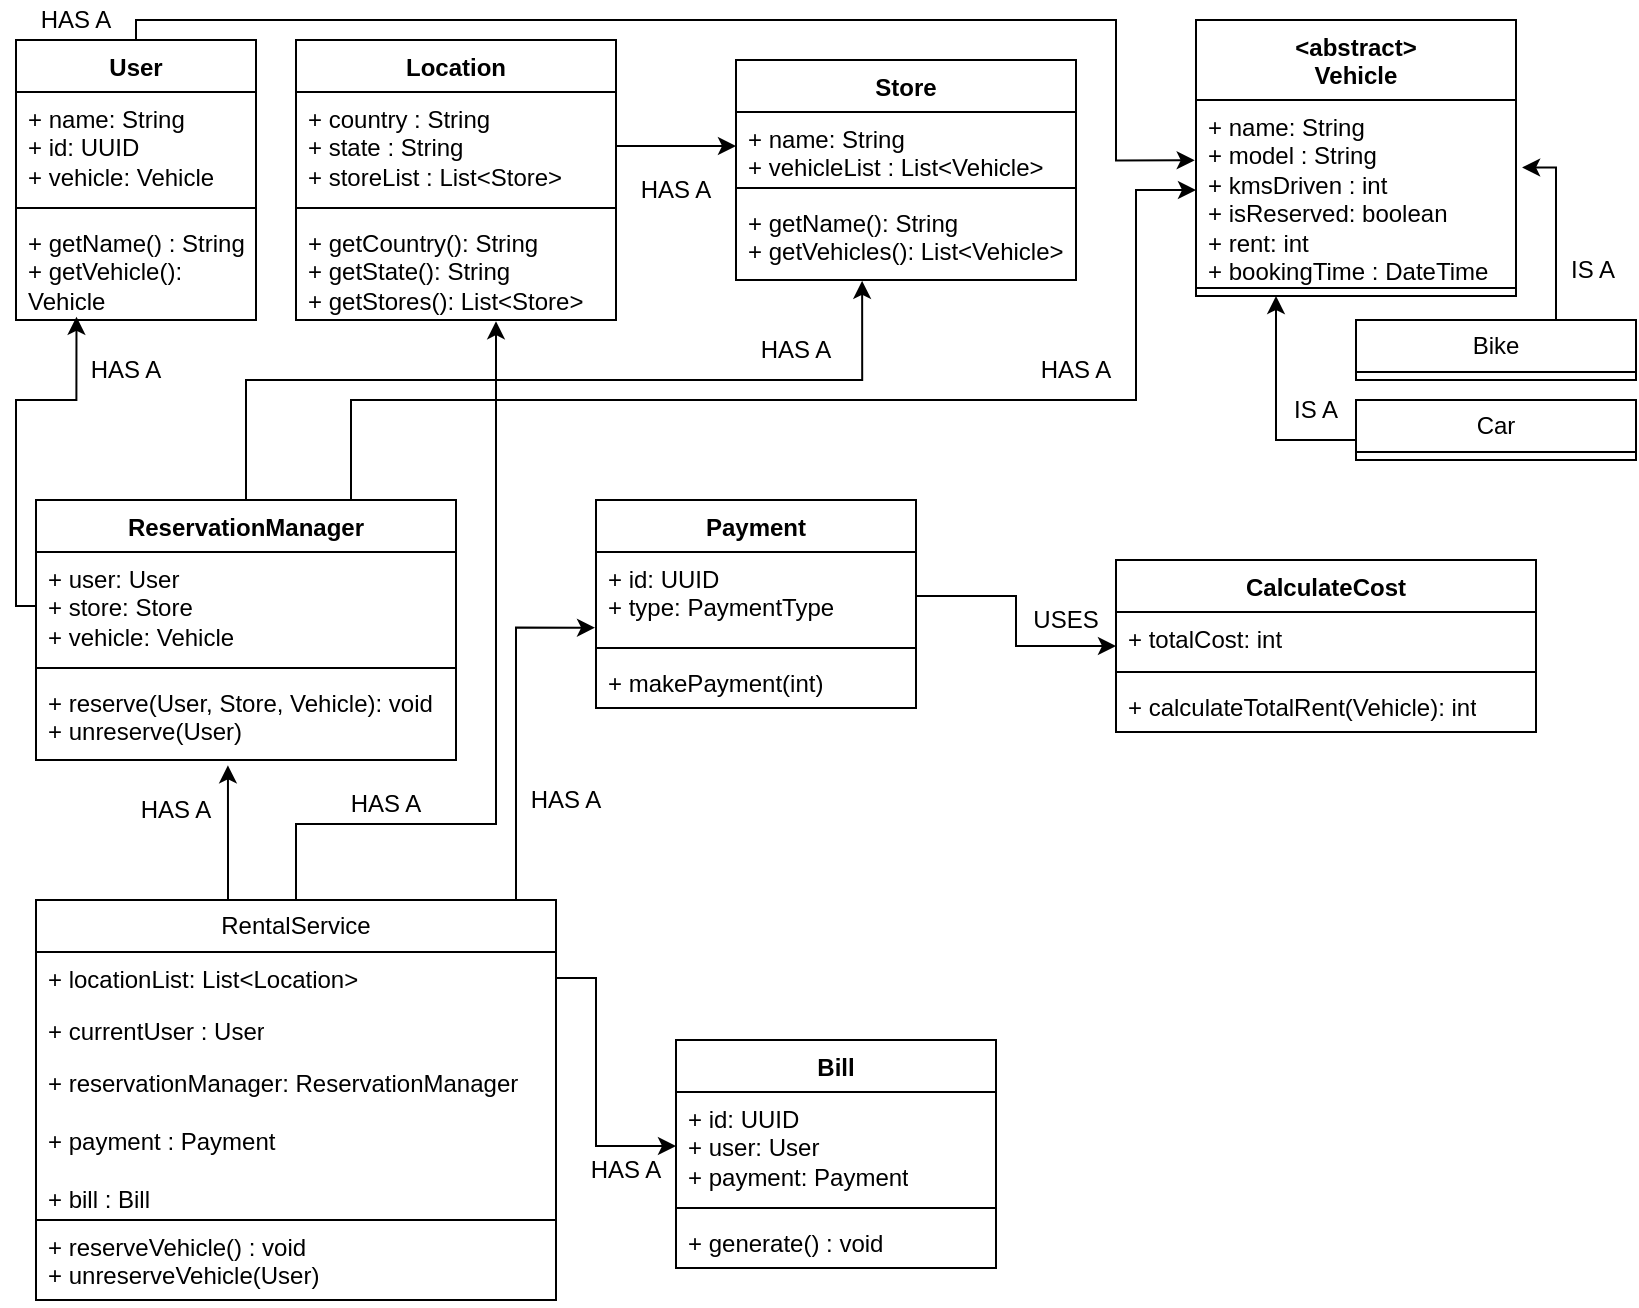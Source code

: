 <mxfile version="22.1.22" type="embed">
  <diagram id="23iRSUPoRavnBvh4doch" name="Page-1">
    <mxGraphModel dx="1040" dy="489" grid="1" gridSize="10" guides="1" tooltips="1" connect="1" arrows="1" fold="1" page="1" pageScale="1" pageWidth="827" pageHeight="1169" math="0" shadow="0">
      <root>
        <mxCell id="0" />
        <mxCell id="1" parent="0" />
        <mxCell id="9" value="&amp;lt;abstract&amp;gt;&lt;br&gt;Vehicle" style="swimlane;fontStyle=1;align=center;verticalAlign=top;childLayout=stackLayout;horizontal=1;startSize=40;horizontalStack=0;resizeParent=1;resizeParentMax=0;resizeLast=0;collapsible=1;marginBottom=0;whiteSpace=wrap;html=1;" vertex="1" parent="1">
          <mxGeometry x="600" y="10" width="160" height="138" as="geometry" />
        </mxCell>
        <mxCell id="10" value="+ name: String&lt;br style=&quot;border-color: var(--border-color);&quot;&gt;+ model : String&lt;br style=&quot;border-color: var(--border-color);&quot;&gt;+ kmsDriven : int&lt;br&gt;+ isReserved: boolean&lt;br&gt;+ rent: int&lt;br&gt;+ bookingTime : DateTime" style="text;strokeColor=none;fillColor=none;align=left;verticalAlign=top;spacingLeft=4;spacingRight=4;overflow=hidden;rotatable=0;points=[[0,0.5],[1,0.5]];portConstraint=eastwest;whiteSpace=wrap;html=1;" vertex="1" parent="9">
          <mxGeometry y="40" width="160" height="90" as="geometry" />
        </mxCell>
        <mxCell id="11" value="" style="line;strokeWidth=1;fillColor=none;align=left;verticalAlign=middle;spacingTop=-1;spacingLeft=3;spacingRight=3;rotatable=0;labelPosition=right;points=[];portConstraint=eastwest;strokeColor=inherit;" vertex="1" parent="9">
          <mxGeometry y="130" width="160" height="8" as="geometry" />
        </mxCell>
        <mxCell id="17" style="edgeStyle=orthogonalEdgeStyle;rounded=0;orthogonalLoop=1;jettySize=auto;html=1;entryX=0.25;entryY=1;entryDx=0;entryDy=0;" edge="1" parent="1" source="13" target="9">
          <mxGeometry relative="1" as="geometry">
            <mxPoint x="656.16" y="160.33" as="targetPoint" />
            <Array as="points">
              <mxPoint x="640" y="220" />
            </Array>
          </mxGeometry>
        </mxCell>
        <mxCell id="13" value="Car" style="swimlane;fontStyle=0;childLayout=stackLayout;horizontal=1;startSize=26;fillColor=none;horizontalStack=0;resizeParent=1;resizeParentMax=0;resizeLast=0;collapsible=1;marginBottom=0;whiteSpace=wrap;html=1;" vertex="1" parent="1">
          <mxGeometry x="680" y="200" width="140" height="30" as="geometry" />
        </mxCell>
        <mxCell id="22" value="Bike" style="swimlane;fontStyle=0;childLayout=stackLayout;horizontal=1;startSize=26;fillColor=none;horizontalStack=0;resizeParent=1;resizeParentMax=0;resizeLast=0;collapsible=1;marginBottom=0;whiteSpace=wrap;html=1;" vertex="1" parent="1">
          <mxGeometry x="680" y="160" width="140" height="30" as="geometry" />
        </mxCell>
        <mxCell id="23" style="edgeStyle=orthogonalEdgeStyle;rounded=0;orthogonalLoop=1;jettySize=auto;html=1;entryX=1.019;entryY=0.375;entryDx=0;entryDy=0;entryPerimeter=0;" edge="1" parent="1" source="22" target="10">
          <mxGeometry relative="1" as="geometry">
            <Array as="points">
              <mxPoint x="730" y="190" />
              <mxPoint x="780" y="190" />
              <mxPoint x="780" y="80" />
            </Array>
          </mxGeometry>
        </mxCell>
        <mxCell id="24" value="IS A" style="text;html=1;strokeColor=none;fillColor=none;align=center;verticalAlign=middle;whiteSpace=wrap;rounded=0;" vertex="1" parent="1">
          <mxGeometry x="777" y="120" width="43" height="30" as="geometry" />
        </mxCell>
        <mxCell id="80" style="edgeStyle=orthogonalEdgeStyle;rounded=0;orthogonalLoop=1;jettySize=auto;html=1;entryX=-0.004;entryY=0.335;entryDx=0;entryDy=0;entryPerimeter=0;" edge="1" parent="1" source="29" target="10">
          <mxGeometry relative="1" as="geometry">
            <mxPoint x="590" y="80" as="targetPoint" />
            <Array as="points">
              <mxPoint x="70" y="10" />
              <mxPoint x="560" y="10" />
              <mxPoint x="560" y="80" />
            </Array>
          </mxGeometry>
        </mxCell>
        <mxCell id="29" value="User" style="swimlane;fontStyle=1;align=center;verticalAlign=top;childLayout=stackLayout;horizontal=1;startSize=26;horizontalStack=0;resizeParent=1;resizeParentMax=0;resizeLast=0;collapsible=1;marginBottom=0;whiteSpace=wrap;html=1;" vertex="1" parent="1">
          <mxGeometry x="10" y="20" width="120" height="140" as="geometry" />
        </mxCell>
        <mxCell id="30" value="+ name: String&lt;br&gt;+ id: UUID&lt;br&gt;+ vehicle: Vehicle" style="text;strokeColor=none;fillColor=none;align=left;verticalAlign=top;spacingLeft=4;spacingRight=4;overflow=hidden;rotatable=0;points=[[0,0.5],[1,0.5]];portConstraint=eastwest;whiteSpace=wrap;html=1;" vertex="1" parent="29">
          <mxGeometry y="26" width="120" height="54" as="geometry" />
        </mxCell>
        <mxCell id="31" value="" style="line;strokeWidth=1;fillColor=none;align=left;verticalAlign=middle;spacingTop=-1;spacingLeft=3;spacingRight=3;rotatable=0;labelPosition=right;points=[];portConstraint=eastwest;strokeColor=inherit;" vertex="1" parent="29">
          <mxGeometry y="80" width="120" height="8" as="geometry" />
        </mxCell>
        <mxCell id="32" value="+ getName() : String&lt;br&gt;+ getVehicle(): Vehicle" style="text;strokeColor=none;fillColor=none;align=left;verticalAlign=top;spacingLeft=4;spacingRight=4;overflow=hidden;rotatable=0;points=[[0,0.5],[1,0.5]];portConstraint=eastwest;whiteSpace=wrap;html=1;" vertex="1" parent="29">
          <mxGeometry y="88" width="120" height="52" as="geometry" />
        </mxCell>
        <mxCell id="33" value="Location" style="swimlane;fontStyle=1;align=center;verticalAlign=top;childLayout=stackLayout;horizontal=1;startSize=26;horizontalStack=0;resizeParent=1;resizeParentMax=0;resizeLast=0;collapsible=1;marginBottom=0;whiteSpace=wrap;html=1;" vertex="1" parent="1">
          <mxGeometry x="150" y="20" width="160" height="140" as="geometry" />
        </mxCell>
        <mxCell id="34" value="+ country : String&lt;br&gt;+ state : String&lt;br&gt;+ storeList : List&amp;lt;Store&amp;gt;" style="text;strokeColor=none;fillColor=none;align=left;verticalAlign=top;spacingLeft=4;spacingRight=4;overflow=hidden;rotatable=0;points=[[0,0.5],[1,0.5]];portConstraint=eastwest;whiteSpace=wrap;html=1;" vertex="1" parent="33">
          <mxGeometry y="26" width="160" height="54" as="geometry" />
        </mxCell>
        <mxCell id="35" value="" style="line;strokeWidth=1;fillColor=none;align=left;verticalAlign=middle;spacingTop=-1;spacingLeft=3;spacingRight=3;rotatable=0;labelPosition=right;points=[];portConstraint=eastwest;strokeColor=inherit;" vertex="1" parent="33">
          <mxGeometry y="80" width="160" height="8" as="geometry" />
        </mxCell>
        <mxCell id="36" value="+ getCountry(): String&lt;br&gt;+ getState(): String&lt;br&gt;+ getStores(): List&amp;lt;Store&amp;gt;" style="text;strokeColor=none;fillColor=none;align=left;verticalAlign=top;spacingLeft=4;spacingRight=4;overflow=hidden;rotatable=0;points=[[0,0.5],[1,0.5]];portConstraint=eastwest;whiteSpace=wrap;html=1;" vertex="1" parent="33">
          <mxGeometry y="88" width="160" height="52" as="geometry" />
        </mxCell>
        <mxCell id="37" value="Store" style="swimlane;fontStyle=1;align=center;verticalAlign=top;childLayout=stackLayout;horizontal=1;startSize=26;horizontalStack=0;resizeParent=1;resizeParentMax=0;resizeLast=0;collapsible=1;marginBottom=0;whiteSpace=wrap;html=1;" vertex="1" parent="1">
          <mxGeometry x="370" y="30" width="170" height="110" as="geometry" />
        </mxCell>
        <mxCell id="38" value="+ name: String&lt;br&gt;+ vehicleList : List&amp;lt;Vehicle&amp;gt;" style="text;strokeColor=none;fillColor=none;align=left;verticalAlign=top;spacingLeft=4;spacingRight=4;overflow=hidden;rotatable=0;points=[[0,0.5],[1,0.5]];portConstraint=eastwest;whiteSpace=wrap;html=1;" vertex="1" parent="37">
          <mxGeometry y="26" width="170" height="34" as="geometry" />
        </mxCell>
        <mxCell id="39" value="" style="line;strokeWidth=1;fillColor=none;align=left;verticalAlign=middle;spacingTop=-1;spacingLeft=3;spacingRight=3;rotatable=0;labelPosition=right;points=[];portConstraint=eastwest;strokeColor=inherit;" vertex="1" parent="37">
          <mxGeometry y="60" width="170" height="8" as="geometry" />
        </mxCell>
        <mxCell id="40" value="+ getName(): String&lt;br&gt;+ getVehicles(): List&amp;lt;Vehicle&amp;gt;" style="text;strokeColor=none;fillColor=none;align=left;verticalAlign=top;spacingLeft=4;spacingRight=4;overflow=hidden;rotatable=0;points=[[0,0.5],[1,0.5]];portConstraint=eastwest;whiteSpace=wrap;html=1;" vertex="1" parent="37">
          <mxGeometry y="68" width="170" height="42" as="geometry" />
        </mxCell>
        <mxCell id="42" value="HAS A" style="text;html=1;strokeColor=none;fillColor=none;align=center;verticalAlign=middle;whiteSpace=wrap;rounded=0;" vertex="1" parent="1">
          <mxGeometry x="310" y="80" width="60" height="30" as="geometry" />
        </mxCell>
        <mxCell id="43" style="edgeStyle=orthogonalEdgeStyle;rounded=0;orthogonalLoop=1;jettySize=auto;html=1;entryX=0;entryY=0.5;entryDx=0;entryDy=0;" edge="1" parent="1" source="34" target="38">
          <mxGeometry relative="1" as="geometry" />
        </mxCell>
        <mxCell id="56" style="edgeStyle=orthogonalEdgeStyle;rounded=0;orthogonalLoop=1;jettySize=auto;html=1;exitX=0.75;exitY=0;exitDx=0;exitDy=0;entryX=0;entryY=0.5;entryDx=0;entryDy=0;" edge="1" parent="1" source="48" target="10">
          <mxGeometry relative="1" as="geometry">
            <Array as="points">
              <mxPoint x="178" y="200" />
              <mxPoint x="570" y="200" />
              <mxPoint x="570" y="95" />
            </Array>
          </mxGeometry>
        </mxCell>
        <mxCell id="48" value="ReservationManager" style="swimlane;fontStyle=1;align=center;verticalAlign=top;childLayout=stackLayout;horizontal=1;startSize=26;horizontalStack=0;resizeParent=1;resizeParentMax=0;resizeLast=0;collapsible=1;marginBottom=0;whiteSpace=wrap;html=1;" vertex="1" parent="1">
          <mxGeometry x="20" y="250" width="210" height="130" as="geometry" />
        </mxCell>
        <mxCell id="49" value="+ user: User&lt;br&gt;+ store: Store&lt;br&gt;+ vehicle: Vehicle" style="text;strokeColor=none;fillColor=none;align=left;verticalAlign=top;spacingLeft=4;spacingRight=4;overflow=hidden;rotatable=0;points=[[0,0.5],[1,0.5]];portConstraint=eastwest;whiteSpace=wrap;html=1;" vertex="1" parent="48">
          <mxGeometry y="26" width="210" height="54" as="geometry" />
        </mxCell>
        <mxCell id="50" value="" style="line;strokeWidth=1;fillColor=none;align=left;verticalAlign=middle;spacingTop=-1;spacingLeft=3;spacingRight=3;rotatable=0;labelPosition=right;points=[];portConstraint=eastwest;strokeColor=inherit;" vertex="1" parent="48">
          <mxGeometry y="80" width="210" height="8" as="geometry" />
        </mxCell>
        <mxCell id="51" value="+ reserve(User, Store, Vehicle): void&lt;br&gt;+ unreserve(User)" style="text;strokeColor=none;fillColor=none;align=left;verticalAlign=top;spacingLeft=4;spacingRight=4;overflow=hidden;rotatable=0;points=[[0,0.5],[1,0.5]];portConstraint=eastwest;whiteSpace=wrap;html=1;" vertex="1" parent="48">
          <mxGeometry y="88" width="210" height="42" as="geometry" />
        </mxCell>
        <mxCell id="52" style="edgeStyle=orthogonalEdgeStyle;rounded=0;orthogonalLoop=1;jettySize=auto;html=1;entryX=0.252;entryY=0.969;entryDx=0;entryDy=0;entryPerimeter=0;" edge="1" parent="1" source="49" target="32">
          <mxGeometry relative="1" as="geometry">
            <mxPoint x="40" y="140" as="targetPoint" />
            <Array as="points">
              <mxPoint x="10" y="303" />
              <mxPoint x="10" y="200" />
              <mxPoint x="40" y="200" />
            </Array>
          </mxGeometry>
        </mxCell>
        <mxCell id="53" value="HAS A" style="text;html=1;strokeColor=none;fillColor=none;align=center;verticalAlign=middle;whiteSpace=wrap;rounded=0;" vertex="1" parent="1">
          <mxGeometry x="40" y="170" width="50" height="30" as="geometry" />
        </mxCell>
        <mxCell id="54" style="edgeStyle=orthogonalEdgeStyle;rounded=0;orthogonalLoop=1;jettySize=auto;html=1;entryX=0.371;entryY=1.01;entryDx=0;entryDy=0;entryPerimeter=0;" edge="1" parent="1" source="48" target="40">
          <mxGeometry relative="1" as="geometry">
            <Array as="points">
              <mxPoint x="125" y="190" />
              <mxPoint x="433" y="190" />
            </Array>
          </mxGeometry>
        </mxCell>
        <mxCell id="55" value="HAS A" style="text;html=1;strokeColor=none;fillColor=none;align=center;verticalAlign=middle;whiteSpace=wrap;rounded=0;" vertex="1" parent="1">
          <mxGeometry x="370" y="160" width="60" height="30" as="geometry" />
        </mxCell>
        <mxCell id="57" value="HAS A" style="text;html=1;strokeColor=none;fillColor=none;align=center;verticalAlign=middle;whiteSpace=wrap;rounded=0;" vertex="1" parent="1">
          <mxGeometry x="510" y="170" width="60" height="30" as="geometry" />
        </mxCell>
        <mxCell id="58" value="IS A" style="text;html=1;strokeColor=none;fillColor=none;align=center;verticalAlign=middle;whiteSpace=wrap;rounded=0;" vertex="1" parent="1">
          <mxGeometry x="630" y="190" width="60" height="30" as="geometry" />
        </mxCell>
        <mxCell id="77" style="edgeStyle=orthogonalEdgeStyle;rounded=0;orthogonalLoop=1;jettySize=auto;html=1;exitX=0.75;exitY=0;exitDx=0;exitDy=0;entryX=-0.003;entryY=0.86;entryDx=0;entryDy=0;entryPerimeter=0;" edge="1" parent="1" source="59" target="67">
          <mxGeometry relative="1" as="geometry">
            <Array as="points">
              <mxPoint x="260" y="450" />
              <mxPoint x="260" y="314" />
            </Array>
          </mxGeometry>
        </mxCell>
        <mxCell id="59" value="RentalService" style="swimlane;fontStyle=0;childLayout=stackLayout;horizontal=1;startSize=26;fillColor=none;horizontalStack=0;resizeParent=1;resizeParentMax=0;resizeLast=0;collapsible=1;marginBottom=0;whiteSpace=wrap;html=1;" vertex="1" parent="1">
          <mxGeometry x="20" y="450" width="260" height="200" as="geometry" />
        </mxCell>
        <mxCell id="60" value="+ locationList: List&amp;lt;Location&amp;gt;" style="text;strokeColor=none;fillColor=none;align=left;verticalAlign=top;spacingLeft=4;spacingRight=4;overflow=hidden;rotatable=0;points=[[0,0.5],[1,0.5]];portConstraint=eastwest;whiteSpace=wrap;html=1;" vertex="1" parent="59">
          <mxGeometry y="26" width="260" height="26" as="geometry" />
        </mxCell>
        <mxCell id="61" value="+ currentUser : User" style="text;strokeColor=none;fillColor=none;align=left;verticalAlign=top;spacingLeft=4;spacingRight=4;overflow=hidden;rotatable=0;points=[[0,0.5],[1,0.5]];portConstraint=eastwest;whiteSpace=wrap;html=1;" vertex="1" parent="59">
          <mxGeometry y="52" width="260" height="26" as="geometry" />
        </mxCell>
        <mxCell id="62" value="+ reservationManager: ReservationManager&lt;br&gt;&lt;br&gt;+ payment : Payment&lt;br&gt;&lt;br&gt;+ bill : Bill" style="text;strokeColor=none;fillColor=none;align=left;verticalAlign=top;spacingLeft=4;spacingRight=4;overflow=hidden;rotatable=0;points=[[0,0.5],[1,0.5]];portConstraint=eastwest;whiteSpace=wrap;html=1;" vertex="1" parent="59">
          <mxGeometry y="78" width="260" height="82" as="geometry" />
        </mxCell>
        <mxCell id="64" value="+ reserveVehicle() : void&lt;br&gt;+ unreserveVehicle(User)" style="text;strokeColor=default;fillColor=none;align=left;verticalAlign=top;spacingLeft=4;spacingRight=4;overflow=hidden;rotatable=0;points=[[0,0.5],[1,0.5]];portConstraint=eastwest;whiteSpace=wrap;html=1;" vertex="1" parent="59">
          <mxGeometry y="160" width="260" height="40" as="geometry" />
        </mxCell>
        <mxCell id="63" style="edgeStyle=orthogonalEdgeStyle;rounded=0;orthogonalLoop=1;jettySize=auto;html=1;entryX=0.457;entryY=1.064;entryDx=0;entryDy=0;entryPerimeter=0;" edge="1" parent="1" source="59" target="51">
          <mxGeometry relative="1" as="geometry">
            <Array as="points">
              <mxPoint x="116" y="430" />
              <mxPoint x="116" y="430" />
            </Array>
          </mxGeometry>
        </mxCell>
        <mxCell id="65" value="HAS A" style="text;html=1;strokeColor=none;fillColor=none;align=center;verticalAlign=middle;whiteSpace=wrap;rounded=0;" vertex="1" parent="1">
          <mxGeometry x="60" y="390" width="60" height="30" as="geometry" />
        </mxCell>
        <mxCell id="66" value="Payment" style="swimlane;fontStyle=1;align=center;verticalAlign=top;childLayout=stackLayout;horizontal=1;startSize=26;horizontalStack=0;resizeParent=1;resizeParentMax=0;resizeLast=0;collapsible=1;marginBottom=0;whiteSpace=wrap;html=1;" vertex="1" parent="1">
          <mxGeometry x="300" y="250" width="160" height="104" as="geometry" />
        </mxCell>
        <mxCell id="67" value="+ id: UUID&lt;br&gt;+ type: PaymentType&lt;br&gt;" style="text;strokeColor=none;fillColor=none;align=left;verticalAlign=top;spacingLeft=4;spacingRight=4;overflow=hidden;rotatable=0;points=[[0,0.5],[1,0.5]];portConstraint=eastwest;whiteSpace=wrap;html=1;" vertex="1" parent="66">
          <mxGeometry y="26" width="160" height="44" as="geometry" />
        </mxCell>
        <mxCell id="68" value="" style="line;strokeWidth=1;fillColor=none;align=left;verticalAlign=middle;spacingTop=-1;spacingLeft=3;spacingRight=3;rotatable=0;labelPosition=right;points=[];portConstraint=eastwest;strokeColor=inherit;" vertex="1" parent="66">
          <mxGeometry y="70" width="160" height="8" as="geometry" />
        </mxCell>
        <mxCell id="69" value="+ makePayment(int)" style="text;strokeColor=none;fillColor=none;align=left;verticalAlign=top;spacingLeft=4;spacingRight=4;overflow=hidden;rotatable=0;points=[[0,0.5],[1,0.5]];portConstraint=eastwest;whiteSpace=wrap;html=1;" vertex="1" parent="66">
          <mxGeometry y="78" width="160" height="26" as="geometry" />
        </mxCell>
        <mxCell id="71" value="Bill" style="swimlane;fontStyle=1;align=center;verticalAlign=top;childLayout=stackLayout;horizontal=1;startSize=26;horizontalStack=0;resizeParent=1;resizeParentMax=0;resizeLast=0;collapsible=1;marginBottom=0;whiteSpace=wrap;html=1;" vertex="1" parent="1">
          <mxGeometry x="340" y="520" width="160" height="114" as="geometry" />
        </mxCell>
        <mxCell id="72" value="+ id: UUID&lt;br&gt;+ user: User&lt;br&gt;+ payment: Payment" style="text;strokeColor=none;fillColor=none;align=left;verticalAlign=top;spacingLeft=4;spacingRight=4;overflow=hidden;rotatable=0;points=[[0,0.5],[1,0.5]];portConstraint=eastwest;whiteSpace=wrap;html=1;" vertex="1" parent="71">
          <mxGeometry y="26" width="160" height="54" as="geometry" />
        </mxCell>
        <mxCell id="73" value="" style="line;strokeWidth=1;fillColor=none;align=left;verticalAlign=middle;spacingTop=-1;spacingLeft=3;spacingRight=3;rotatable=0;labelPosition=right;points=[];portConstraint=eastwest;strokeColor=inherit;" vertex="1" parent="71">
          <mxGeometry y="80" width="160" height="8" as="geometry" />
        </mxCell>
        <mxCell id="74" value="+ generate() : void" style="text;strokeColor=none;fillColor=none;align=left;verticalAlign=top;spacingLeft=4;spacingRight=4;overflow=hidden;rotatable=0;points=[[0,0.5],[1,0.5]];portConstraint=eastwest;whiteSpace=wrap;html=1;" vertex="1" parent="71">
          <mxGeometry y="88" width="160" height="26" as="geometry" />
        </mxCell>
        <mxCell id="76" value="HAS A" style="text;html=1;strokeColor=none;fillColor=none;align=center;verticalAlign=middle;whiteSpace=wrap;rounded=0;" vertex="1" parent="1">
          <mxGeometry x="260" y="390" width="50" height="20" as="geometry" />
        </mxCell>
        <mxCell id="78" style="edgeStyle=orthogonalEdgeStyle;rounded=0;orthogonalLoop=1;jettySize=auto;html=1;exitX=1;exitY=0.5;exitDx=0;exitDy=0;entryX=0;entryY=0.5;entryDx=0;entryDy=0;" edge="1" parent="1" source="60" target="72">
          <mxGeometry relative="1" as="geometry">
            <Array as="points">
              <mxPoint x="300" y="489" />
              <mxPoint x="300" y="573" />
            </Array>
          </mxGeometry>
        </mxCell>
        <mxCell id="79" value="HAS A" style="text;html=1;strokeColor=none;fillColor=none;align=center;verticalAlign=middle;whiteSpace=wrap;rounded=0;" vertex="1" parent="1">
          <mxGeometry x="290" y="575" width="50" height="20" as="geometry" />
        </mxCell>
        <mxCell id="81" value="HAS A" style="text;html=1;strokeColor=none;fillColor=none;align=center;verticalAlign=middle;whiteSpace=wrap;rounded=0;" vertex="1" parent="1">
          <mxGeometry x="20" width="40" height="20" as="geometry" />
        </mxCell>
        <mxCell id="82" style="edgeStyle=orthogonalEdgeStyle;rounded=0;orthogonalLoop=1;jettySize=auto;html=1;entryX=0.625;entryY=1.012;entryDx=0;entryDy=0;entryPerimeter=0;" edge="1" parent="1" target="36">
          <mxGeometry relative="1" as="geometry">
            <mxPoint x="150" y="450" as="sourcePoint" />
            <mxPoint x="251.76" y="172.39" as="targetPoint" />
            <Array as="points">
              <mxPoint x="150" y="412" />
              <mxPoint x="250" y="412" />
            </Array>
          </mxGeometry>
        </mxCell>
        <mxCell id="83" value="HAS A" style="text;html=1;strokeColor=none;fillColor=none;align=center;verticalAlign=middle;whiteSpace=wrap;rounded=0;" vertex="1" parent="1">
          <mxGeometry x="170" y="392" width="50" height="20" as="geometry" />
        </mxCell>
        <mxCell id="84" value="CalculateCost" style="swimlane;fontStyle=1;align=center;verticalAlign=top;childLayout=stackLayout;horizontal=1;startSize=26;horizontalStack=0;resizeParent=1;resizeParentMax=0;resizeLast=0;collapsible=1;marginBottom=0;whiteSpace=wrap;html=1;" vertex="1" parent="1">
          <mxGeometry x="560" y="280" width="210" height="86" as="geometry" />
        </mxCell>
        <mxCell id="85" value="+ totalCost: int" style="text;strokeColor=none;fillColor=none;align=left;verticalAlign=top;spacingLeft=4;spacingRight=4;overflow=hidden;rotatable=0;points=[[0,0.5],[1,0.5]];portConstraint=eastwest;whiteSpace=wrap;html=1;" vertex="1" parent="84">
          <mxGeometry y="26" width="210" height="26" as="geometry" />
        </mxCell>
        <mxCell id="86" value="" style="line;strokeWidth=1;fillColor=none;align=left;verticalAlign=middle;spacingTop=-1;spacingLeft=3;spacingRight=3;rotatable=0;labelPosition=right;points=[];portConstraint=eastwest;strokeColor=inherit;" vertex="1" parent="84">
          <mxGeometry y="52" width="210" height="8" as="geometry" />
        </mxCell>
        <mxCell id="87" value="+ calculateTotalRent(Vehicle): int" style="text;strokeColor=none;fillColor=none;align=left;verticalAlign=top;spacingLeft=4;spacingRight=4;overflow=hidden;rotatable=0;points=[[0,0.5],[1,0.5]];portConstraint=eastwest;whiteSpace=wrap;html=1;" vertex="1" parent="84">
          <mxGeometry y="60" width="210" height="26" as="geometry" />
        </mxCell>
        <mxCell id="88" style="edgeStyle=orthogonalEdgeStyle;rounded=0;orthogonalLoop=1;jettySize=auto;html=1;exitX=1;exitY=0.5;exitDx=0;exitDy=0;entryX=0;entryY=0.5;entryDx=0;entryDy=0;" edge="1" parent="1" source="67" target="84">
          <mxGeometry relative="1" as="geometry" />
        </mxCell>
        <mxCell id="89" value="USES" style="text;html=1;strokeColor=none;fillColor=none;align=center;verticalAlign=middle;whiteSpace=wrap;rounded=0;" vertex="1" parent="1">
          <mxGeometry x="510" y="300" width="50" height="20" as="geometry" />
        </mxCell>
      </root>
    </mxGraphModel>
  </diagram>
</mxfile>
